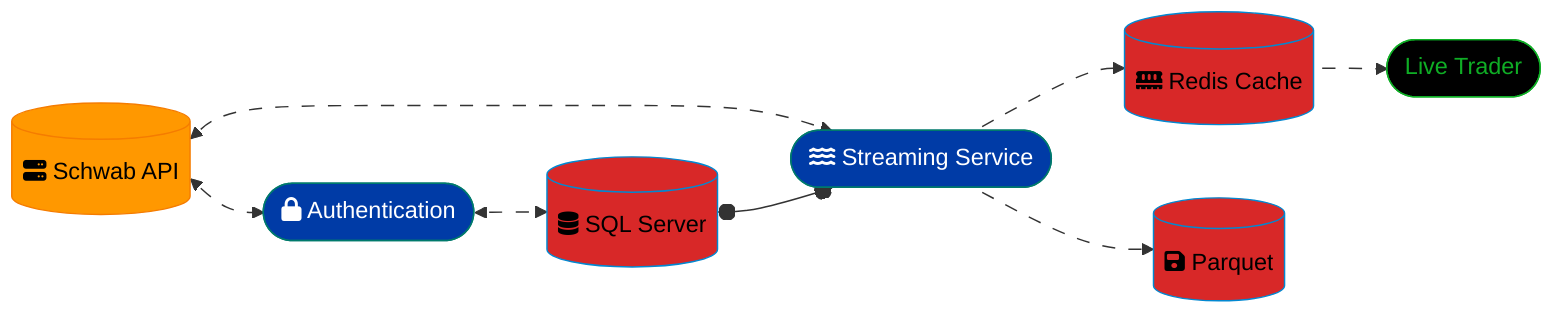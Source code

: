 flowchart LR
    classDef apiNode fill:#ff9800,stroke:#f57c00,color:#000
    classDef serviceNode fill:#003BA6,stroke:#007a6c,color:#fff
    classDef storageNode fill:#D82828,stroke:#0288d1,color:#000
    classDef monitorNode fill:#7e57c2,stroke:#5e35b1,color:#fff
    classDef scriptNode fill:#000,stroke:#0FAD25,color:#0FAD25
    classDef animate stroke-dasharray: 9,5,stroke-dashoffset: 50,animation: dash 2s linear infinite alternate;
    classDef animate2 stroke-dasharray: 9,5,stroke-dashoffset: 50,animation: dash 2s linear infinite;

    %% API
    API[("fas:fa-server Schwab API")]
    class API apiNode

    %% SQL Server
    SQL[("fas:fa-database SQL Server")]
    class SQL storageNode

    %% AUTHENTICATION
    AUTH(["fas:fa-lock Authentication"])
    class AUTH serviceNode

    %% STREAM SERVICE
    STREAM(["fas:fa-water Streaming Service"])
    class STREAM serviceNode

    %% STORAGE SYSTEMS
    REDIS[("fas:fa-memory Redis Cache")]
    PARQUET[("fas:fa-save Parquet")]
    class REDIS,PARQUET storageNode

    %% Live Trader
    TRADER(["Live Trader"])
    class TRADER scriptNode

    %% PIPELINE CONNECTIONS
    API e1@<--> AUTH e2@<--> SQL
    API e3@ <--> STREAM e4@--> REDIS
    SQL o--o STREAM
    REDIS e6@--> TRADER
    
    STREAM e5@--> PARQUET
    
    class e1,e2,e3 animate
    class e4,e5,e6 animate2